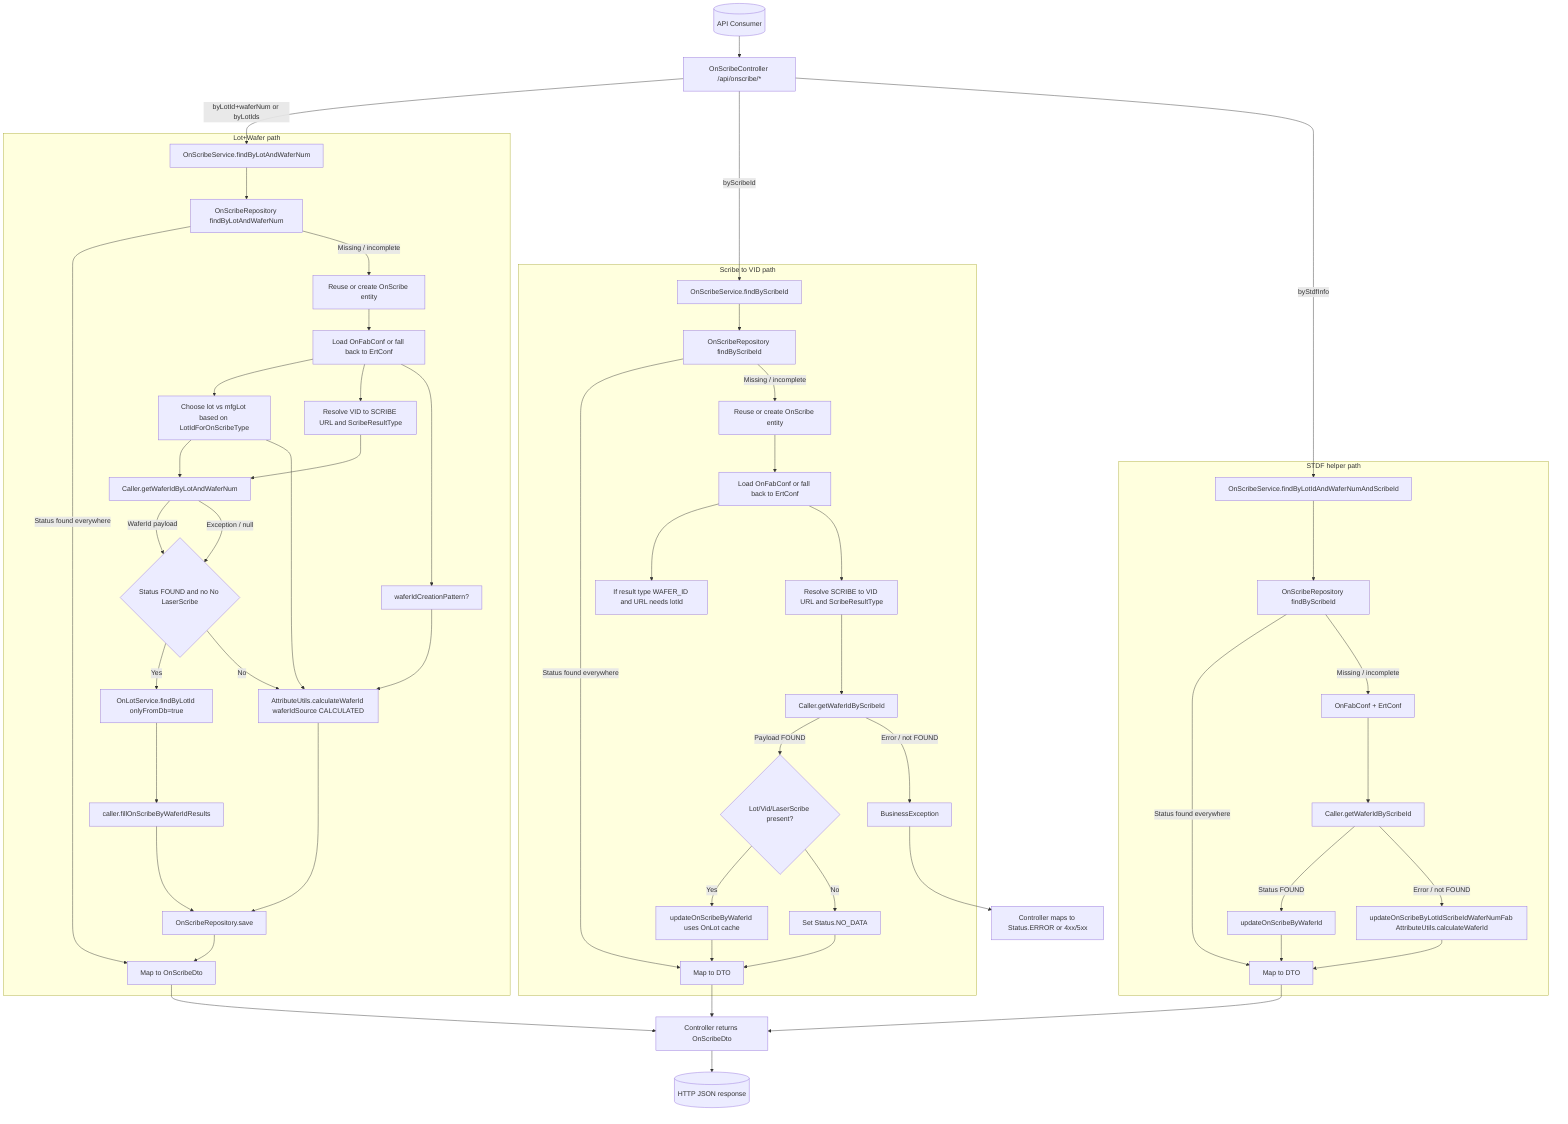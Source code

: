 flowchart TD
    Client[(API Consumer)] --> Controller[OnScribeController /api/onscribe/*]
    Controller -->|byLotId+waferNum or byLotIds| ServiceLot[OnScribeService.findByLotAndWaferNum]
    Controller -->|byScribeId| ServiceScribe[OnScribeService.findByScribeId]
    Controller -->|byStdfInfo| ServiceStdf[OnScribeService.findByLotIdAndWaferNumAndScribeId]

    subgraph Lot+Wafer path
        ServiceLot --> RepoLot[OnScribeRepository findByLotAndWaferNum]
        RepoLot -- Status found everywhere --> ReturnLot[Map to OnScribeDto]
        RepoLot -- Missing / incomplete --> InitLot[Reuse or create OnScribe entity]
        InitLot --> ConfigLot[Load OnFabConf or fall back to ErtConf]
        ConfigLot --> DecideLot[Choose lot vs mfgLot based on LotIdForOnScribeType]
        ConfigLot --> VidUrl[Resolve VID to SCRIBE URL and ScribeResultType]
        ConfigLot --> Pattern[waferIdCreationPattern?]
        DecideLot --> CallerVid[Caller.getWaferIdByLotAndWaferNum]
        VidUrl --> CallerVid
        CallerVid -->|WaferId payload| LotWaferFound{Status FOUND and no No LaserScribe}
        CallerVid -->|Exception / null| LotWaferFound
        LotWaferFound -- Yes --> OnLotCache[OnLotService.findByLotId onlyFromDb=true]
        OnLotCache --> MergeLot[caller.fillOnScribeByWaferIdResults]
        MergeLot --> PersistLot[OnScribeRepository.save]
        LotWaferFound -- No --> CalcLot[AttributeUtils.calculateWaferId waferIdSource CALCULATED]
        Pattern --> CalcLot
        DecideLot --> CalcLot
        CalcLot --> PersistLot
        PersistLot --> ReturnLot
    end

    subgraph Scribe to VID path
        ServiceScribe --> RepoScribe[OnScribeRepository findByScribeId]
        RepoScribe -- Status found everywhere --> ReturnScribe[Map to DTO]
        RepoScribe -- Missing / incomplete --> InitScribe[Reuse or create OnScribe entity]
    InitScribe --> ConfigScribe[Load OnFabConf or fall back to ErtConf]
        ConfigScribe --> ValidateLot[If result type WAFER_ID and URL needs lotId]
    ConfigScribe --> ScribeUrl[Resolve SCRIBE to VID URL and ScribeResultType]
        ScribeUrl --> CallerScribe[Caller.getWaferIdByScribeId]
        CallerScribe -->|Payload FOUND| ScribeFound{Lot/Vid/LaserScribe present?}
        ScribeFound -- Yes --> UpdateScribe[updateOnScribeByWaferId uses OnLot cache]
        UpdateScribe --> ReturnScribe
        ScribeFound -- No --> MarkNoData[Set Status.NO_DATA]
        MarkNoData --> ReturnScribe
        CallerScribe -->|Error / not FOUND| ThrowError[BusinessException]
    end

    subgraph STDF helper path
        ServiceStdf --> RepoStdf[OnScribeRepository findByScribeId]
        RepoStdf -- Status found everywhere --> ReturnStdf[Map to DTO]
        RepoStdf -- Missing / incomplete --> ConfigStdf[OnFabConf + ErtConf]
        ConfigStdf --> ScribeCall[Caller.getWaferIdByScribeId]
        ScribeCall -->|Status FOUND| UpdateStdf[updateOnScribeByWaferId]
        UpdateStdf --> ReturnStdf
        ScribeCall -->|Error / not FOUND| CalcStdf[updateOnScribeByLotIdScribeIdWaferNumFab AttributeUtils.calculateWaferId]
        CalcStdf --> ReturnStdf
    end

    ReturnLot --> DtoBack[Controller returns OnScribeDto]
    ReturnScribe --> DtoBack
    ReturnStdf --> DtoBack
    ThrowError --> ErrorPath[Controller maps to Status.ERROR or 4xx/5xx]
    DtoBack --> ClientResponse[(HTTP JSON response)]